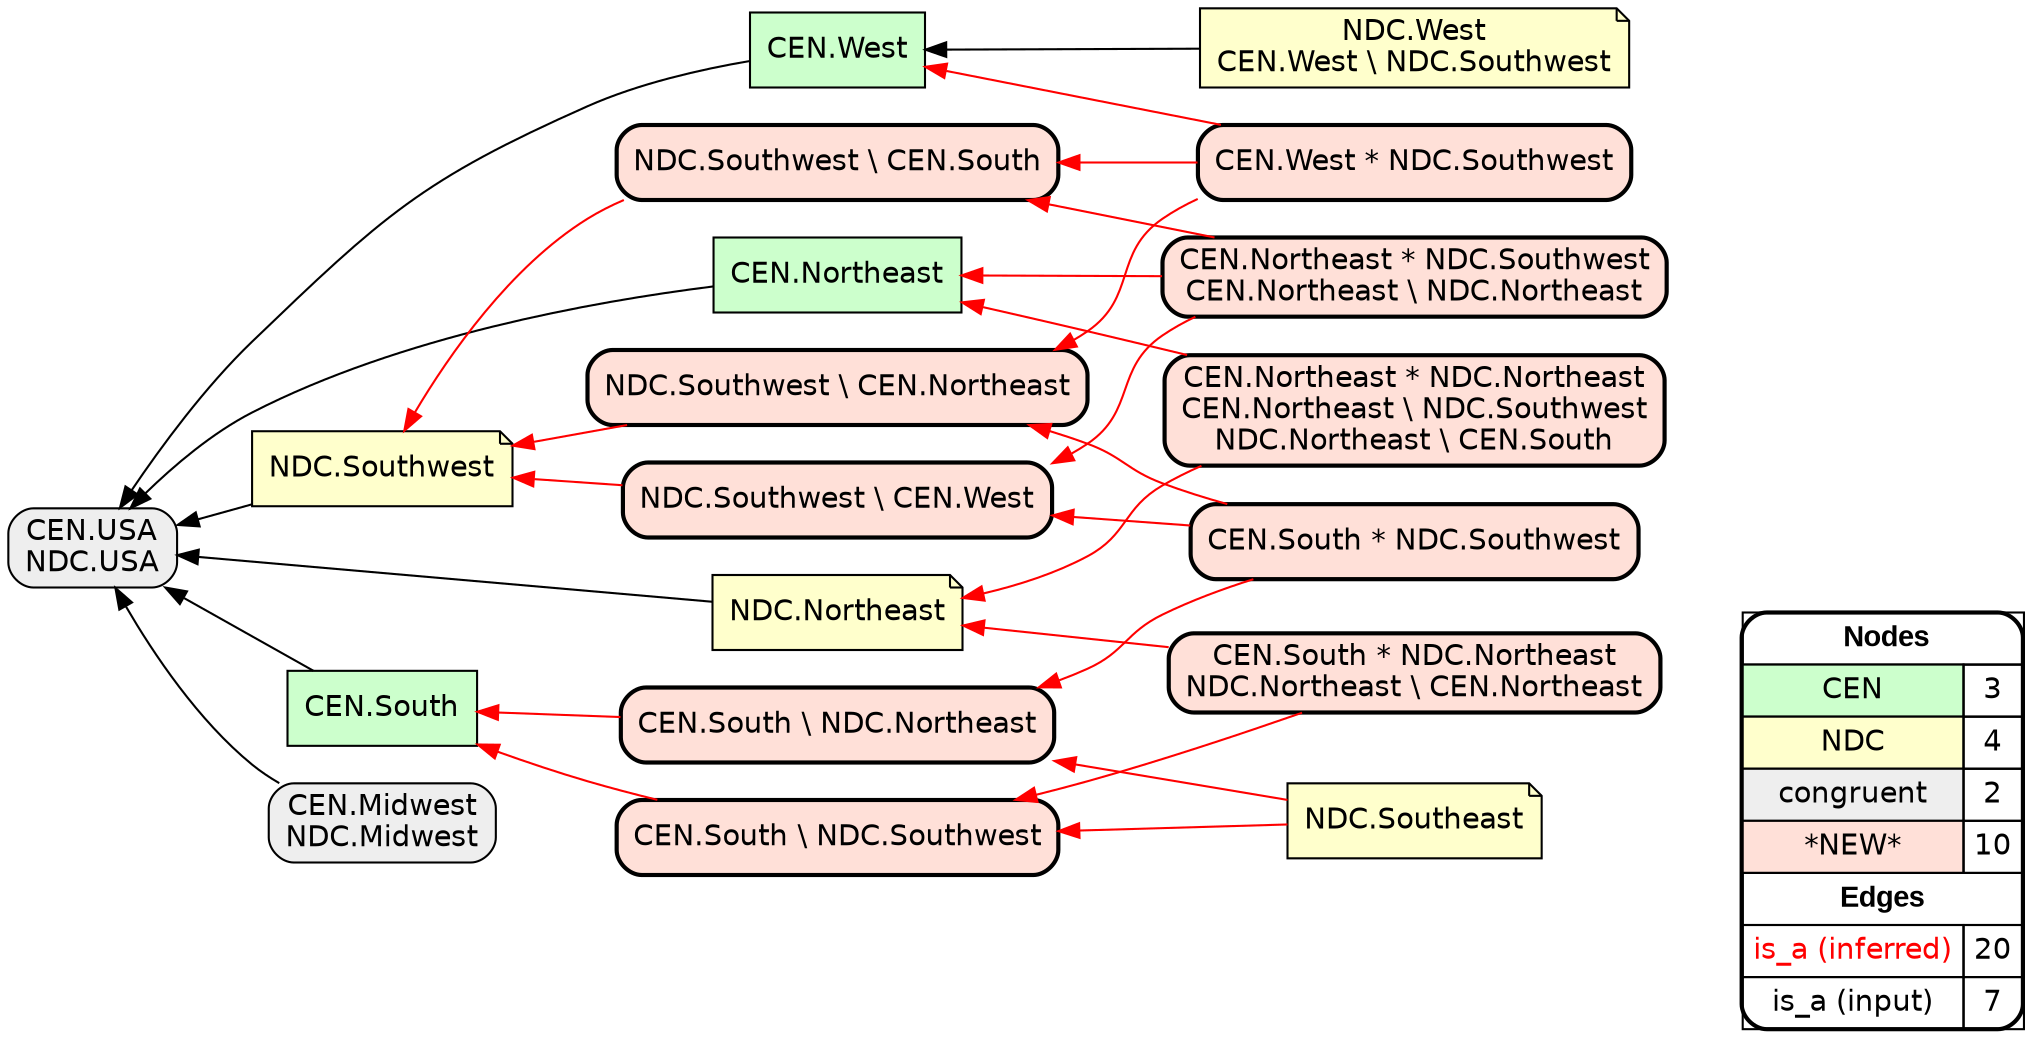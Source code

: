 digraph{
rankdir=RL
node[shape=box style=filled fillcolor="#CCFFCC" fontname="helvetica"] 
"CEN.West"
"CEN.Northeast"
"CEN.South"
node[shape=note style=filled fillcolor="#FFFFCC" fontname="helvetica"] 
"NDC.West\nCEN.West \\ NDC.Southwest"
"NDC.Southwest"
"NDC.Northeast"
"NDC.Southeast"
node[shape=box style="filled,rounded" fillcolor="#EEEEEE" fontname="helvetica"] 
"CEN.Midwest\nNDC.Midwest"
"CEN.USA\nNDC.USA"
node[shape=box style="filled,rounded,bold" fillcolor="#FFE0D8" fontname="helvetica"] 
"NDC.Southwest \\ CEN.Northeast"
"CEN.South \\ NDC.Southwest"
"CEN.South \\ NDC.Northeast"
"CEN.West * NDC.Southwest"
"NDC.Southwest \\ CEN.South"
"CEN.South * NDC.Northeast\nNDC.Northeast \\ CEN.Northeast"
"NDC.Southwest \\ CEN.West"
"CEN.Northeast * NDC.Southwest\nCEN.Northeast \\ NDC.Northeast"
"CEN.Northeast * NDC.Northeast\nCEN.Northeast \\ NDC.Southwest\nNDC.Northeast \\ CEN.South"
"CEN.South * NDC.Southwest"
edge[arrowhead=normal style=dotted color="#000000" constraint=true penwidth=1]
edge[arrowhead=normal style=solid color="#FF0000" constraint=true penwidth=1]
"NDC.Southwest \\ CEN.Northeast" -> "NDC.Southwest"
"CEN.South * NDC.Southwest" -> "CEN.South \\ NDC.Northeast"
"CEN.South * NDC.Northeast\nNDC.Northeast \\ CEN.Northeast" -> "CEN.South \\ NDC.Southwest"
"CEN.South \\ NDC.Northeast" -> "CEN.South"
"CEN.Northeast * NDC.Southwest\nCEN.Northeast \\ NDC.Northeast" -> "NDC.Southwest \\ CEN.West"
"CEN.South * NDC.Southwest" -> "NDC.Southwest \\ CEN.West"
"CEN.West * NDC.Southwest" -> "NDC.Southwest \\ CEN.Northeast"
"CEN.South * NDC.Southwest" -> "NDC.Southwest \\ CEN.Northeast"
"CEN.West * NDC.Southwest" -> "NDC.Southwest \\ CEN.South"
"NDC.Southwest \\ CEN.West" -> "NDC.Southwest"
"CEN.Northeast * NDC.Northeast\nCEN.Northeast \\ NDC.Southwest\nNDC.Northeast \\ CEN.South" -> "CEN.Northeast"
"CEN.South * NDC.Northeast\nNDC.Northeast \\ CEN.Northeast" -> "NDC.Northeast"
"CEN.South \\ NDC.Southwest" -> "CEN.South"
"CEN.Northeast * NDC.Southwest\nCEN.Northeast \\ NDC.Northeast" -> "NDC.Southwest \\ CEN.South"
"NDC.Southwest \\ CEN.South" -> "NDC.Southwest"
"NDC.Southeast" -> "CEN.South \\ NDC.Southwest"
"CEN.West * NDC.Southwest" -> "CEN.West"
"CEN.Northeast * NDC.Southwest\nCEN.Northeast \\ NDC.Northeast" -> "CEN.Northeast"
"NDC.Southeast" -> "CEN.South \\ NDC.Northeast"
"CEN.Northeast * NDC.Northeast\nCEN.Northeast \\ NDC.Southwest\nNDC.Northeast \\ CEN.South" -> "NDC.Northeast"
edge[arrowhead=normal style=solid color="#000000" constraint=true penwidth=1]
"NDC.Northeast" -> "CEN.USA\nNDC.USA"
"CEN.Midwest\nNDC.Midwest" -> "CEN.USA\nNDC.USA"
"NDC.Southwest" -> "CEN.USA\nNDC.USA"
"CEN.West" -> "CEN.USA\nNDC.USA"
"CEN.South" -> "CEN.USA\nNDC.USA"
"CEN.Northeast" -> "CEN.USA\nNDC.USA"
"NDC.West\nCEN.West \\ NDC.Southwest" -> "CEN.West"
node[shape=box] 
{rank=source Legend [fillcolor= white margin=0 label=< 
 <TABLE BORDER="0" CELLBORDER="1" CELLSPACING="0" CELLPADDING="4"> 
<TR> <TD COLSPAN="2"><font face="Arial Black"> Nodes</font></TD> </TR> 
<TR> 
 <TD bgcolor="#CCFFCC" fontname="helvetica">CEN</TD> 
 <TD>3</TD> 
 </TR> 
<TR> 
 <TD bgcolor="#FFFFCC" fontname="helvetica">NDC</TD> 
 <TD>4</TD> 
 </TR> 
<TR> 
 <TD bgcolor="#EEEEEE" fontname="helvetica">congruent</TD> 
 <TD>2</TD> 
 </TR> 
<TR> 
 <TD bgcolor="#FFE0D8" fontname="helvetica">*NEW*</TD> 
 <TD>10</TD> 
 </TR> 
<TR> <TD COLSPAN="2"><font face = "Arial Black"> Edges </font></TD> </TR> 
<TR> 
 <TD><font color ="#FF0000">is_a (inferred)</font></TD><TD>20</TD>
</TR>
<TR> 
 <TD><font color ="#000000">is_a (input)</font></TD><TD>7</TD>
</TR>
</TABLE> 
 >] } 
}